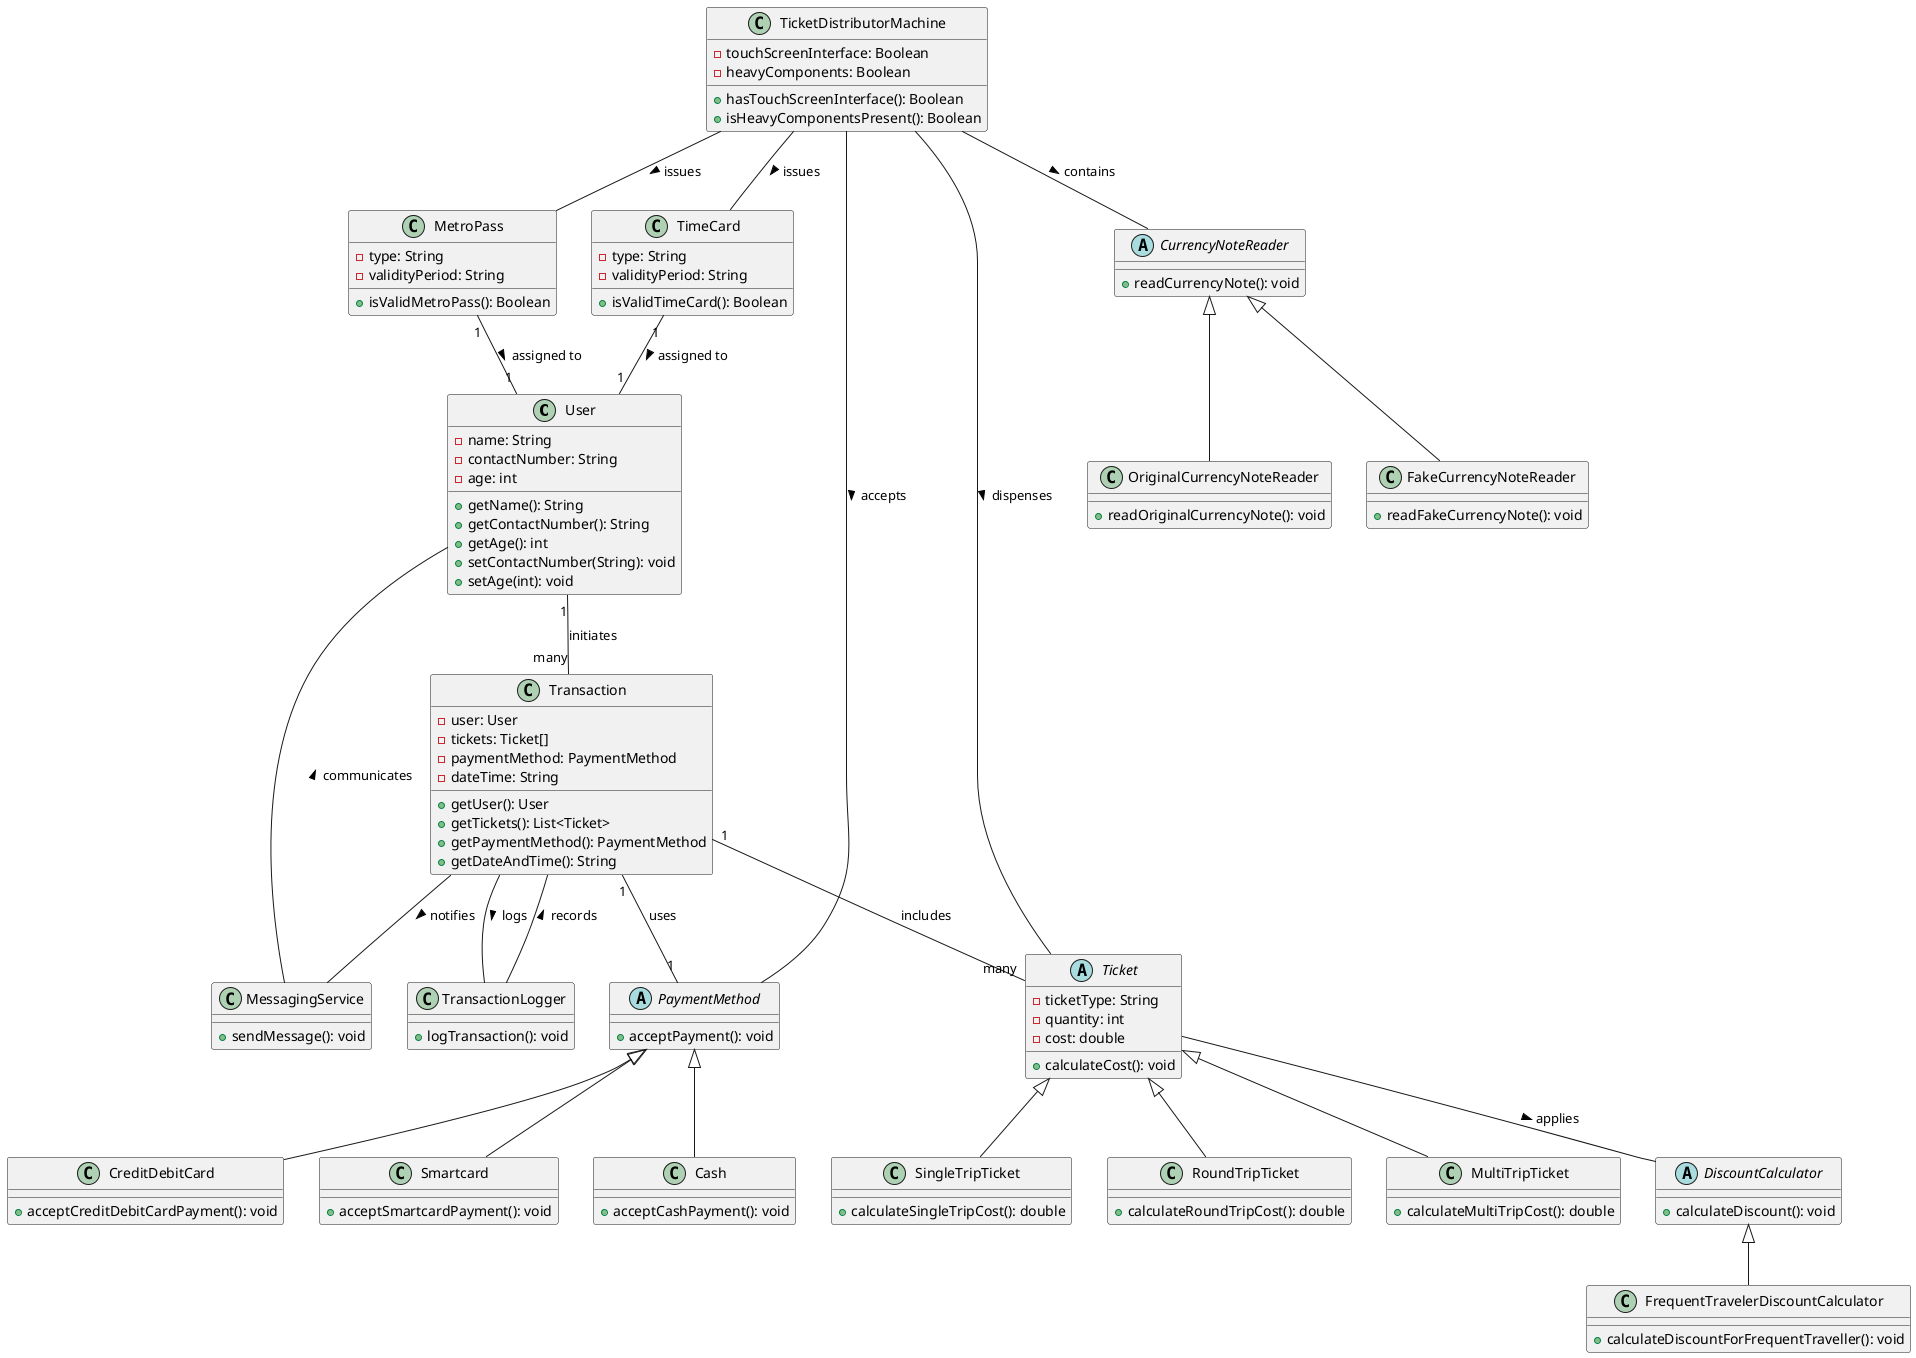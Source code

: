 @startuml

class User {
    - name: String
    - contactNumber: String
    - age: int
    + getName(): String
    + getContactNumber(): String
    + getAge(): int
    + setContactNumber(String): void
    + setAge(int): void
}

abstract class PaymentMethod {
    + acceptPayment(): void
}

class Cash {
    + acceptCashPayment(): void
}

class CreditDebitCard {
    + acceptCreditDebitCardPayment(): void
}

class Smartcard {
    + acceptSmartcardPayment(): void
}

PaymentMethod <|-- Cash
PaymentMethod <|-- CreditDebitCard
PaymentMethod <|-- Smartcard

abstract class Ticket {
    - ticketType: String
    - quantity: int
    - cost: double
    + calculateCost(): void
}

class SingleTripTicket {
    + calculateSingleTripCost(): double
}

class RoundTripTicket {
    + calculateRoundTripCost(): double
}

class MultiTripTicket {
    + calculateMultiTripCost(): double
}

Ticket <|-- SingleTripTicket
Ticket <|-- RoundTripTicket
Ticket <|-- MultiTripTicket

class MetroPass {
    - type: String
    - validityPeriod: String
    + isValidMetroPass(): Boolean
}

class TimeCard {
    - type: String
    - validityPeriod: String
    + isValidTimeCard(): Boolean
}

class Transaction {
    - user: User
    - tickets: Ticket[]
    - paymentMethod: PaymentMethod
    - dateTime: String
    + getUser(): User
    + getTickets(): List<Ticket>
    + getPaymentMethod(): PaymentMethod
    + getDateAndTime(): String
}

abstract class CurrencyNoteReader {
    + readCurrencyNote(): void
}

class OriginalCurrencyNoteReader {
    + readOriginalCurrencyNote(): void
}

class FakeCurrencyNoteReader {
    + readFakeCurrencyNote(): void
}

CurrencyNoteReader <|-- OriginalCurrencyNoteReader
CurrencyNoteReader <|-- FakeCurrencyNoteReader

class TicketDistributorMachine {
    - touchScreenInterface: Boolean
    - heavyComponents: Boolean
    + hasTouchScreenInterface(): Boolean
    + isHeavyComponentsPresent(): Boolean
}

abstract class DiscountCalculator {
    + calculateDiscount(): void
}

class FrequentTravelerDiscountCalculator {
    + calculateDiscountForFrequentTraveller(): void
}

DiscountCalculator <|-- FrequentTravelerDiscountCalculator

class MessagingService {
    + sendMessage(): void
}

class TransactionLogger {
    + logTransaction(): void
}

' =================== Relationships ===================
User "1" -- "many" Transaction : initiates
Transaction "1" -- "many" Ticket : includes
Transaction "1" -- "1" PaymentMethod : uses
Transaction -- TransactionLogger : logs >
Transaction -- MessagingService : notifies >
MessagingService -- User : communicates >

TicketDistributorMachine -- CurrencyNoteReader : contains >
TicketDistributorMachine -- PaymentMethod : accepts >
TicketDistributorMachine -- Ticket : dispenses >
TicketDistributorMachine -- MetroPass : issues >
TicketDistributorMachine -- TimeCard : issues >

MetroPass "1" -- "1" User : assigned to >
TimeCard "1" -- "1" User : assigned to >
Ticket -- DiscountCalculator : applies >
TransactionLogger -- Transaction : records >

@enduml